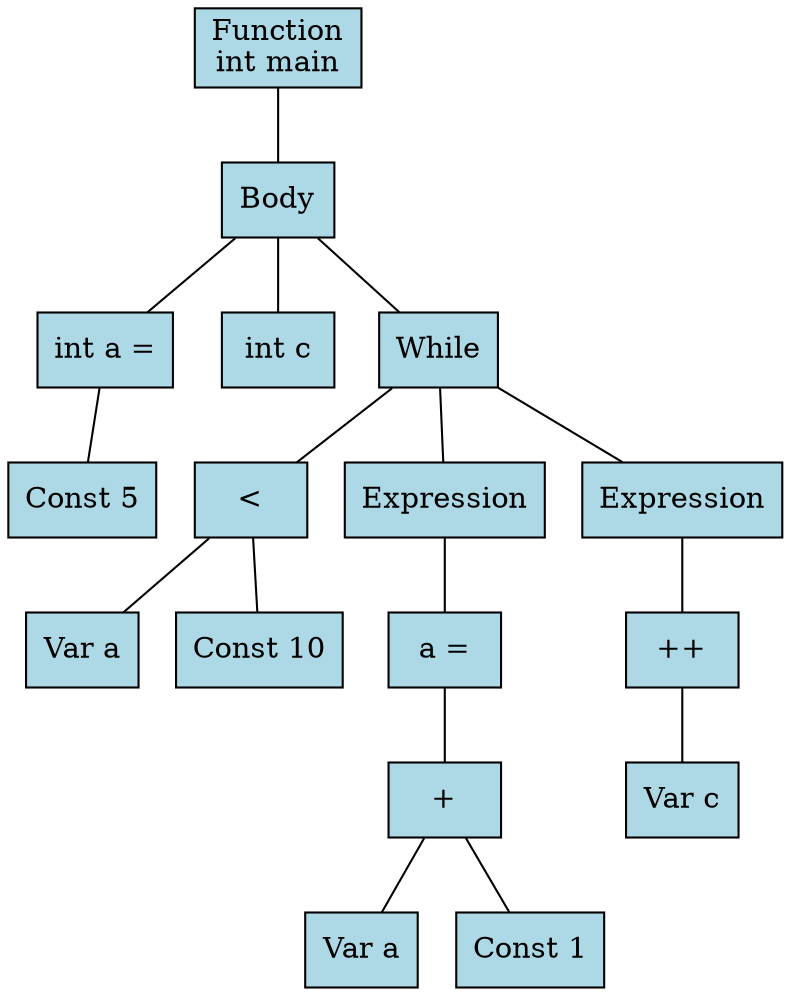 digraph ast {
	node [fillcolor=lightblue font=bold fontcolor=black shape=box style=filled]
	edge [arrowhead=none color=black]
	n1 [label="Function
int main"]
	n1 -> n3
	n3 [label=Body]
	n4 [label="int a ="]
	n5 [label="Const 5"]
	n4 -> n5
	n3 -> n4
	n6 [label="int c"]
	n3 -> n6
	n7 [label=While]
	n8 [label="<"]
	n9 [label="Var a"]
	n10 [label="Const 10"]
	n8 -> n9
	n8 -> n10
	n7 -> n8
	n11 [label=Expression]
	n12 [label="a ="]
	n13 [label="+"]
	n14 [label="Var a"]
	n15 [label="Const 1"]
	n13 -> n14
	n13 -> n15
	n12 -> n13
	n11 -> n12
	n7 -> n11
	n16 [label=Expression]
	n17 [label="++"]
	n18 [label="Var c"]
	n17 -> n18
	n16 -> n17
	n7 -> n16
	n3 -> n7
}
